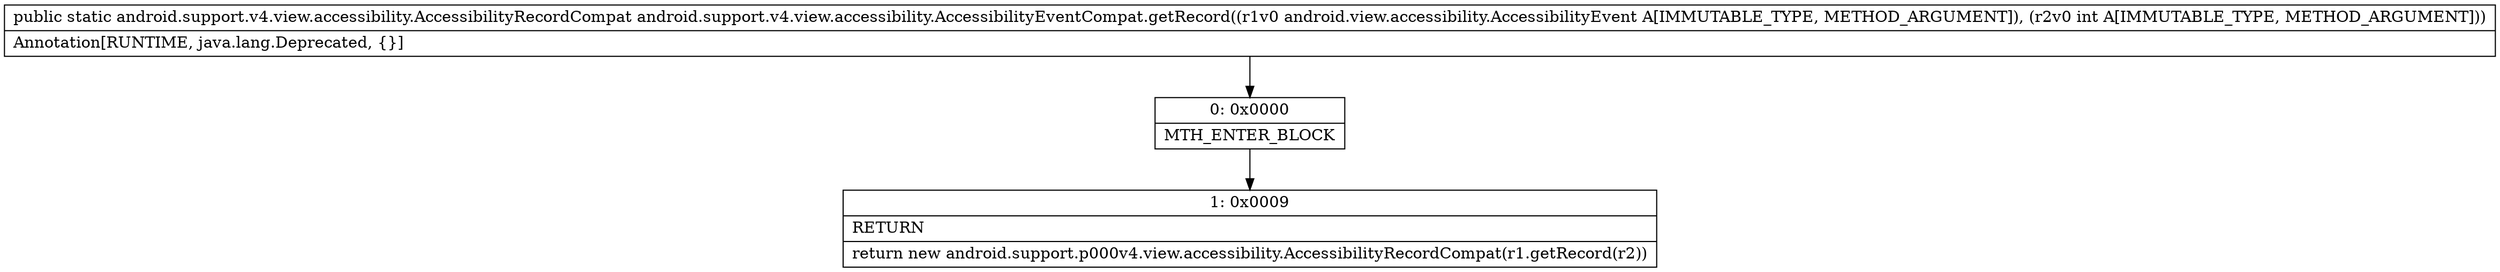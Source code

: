 digraph "CFG forandroid.support.v4.view.accessibility.AccessibilityEventCompat.getRecord(Landroid\/view\/accessibility\/AccessibilityEvent;I)Landroid\/support\/v4\/view\/accessibility\/AccessibilityRecordCompat;" {
Node_0 [shape=record,label="{0\:\ 0x0000|MTH_ENTER_BLOCK\l}"];
Node_1 [shape=record,label="{1\:\ 0x0009|RETURN\l|return new android.support.p000v4.view.accessibility.AccessibilityRecordCompat(r1.getRecord(r2))\l}"];
MethodNode[shape=record,label="{public static android.support.v4.view.accessibility.AccessibilityRecordCompat android.support.v4.view.accessibility.AccessibilityEventCompat.getRecord((r1v0 android.view.accessibility.AccessibilityEvent A[IMMUTABLE_TYPE, METHOD_ARGUMENT]), (r2v0 int A[IMMUTABLE_TYPE, METHOD_ARGUMENT]))  | Annotation[RUNTIME, java.lang.Deprecated, \{\}]\l}"];
MethodNode -> Node_0;
Node_0 -> Node_1;
}

